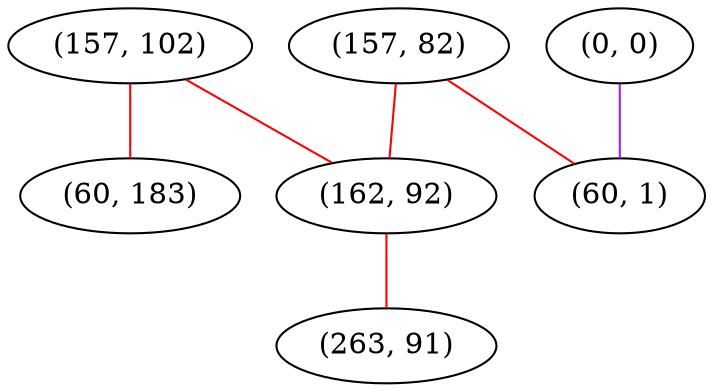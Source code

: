 graph "" {
"(157, 102)";
"(0, 0)";
"(157, 82)";
"(162, 92)";
"(263, 91)";
"(60, 183)";
"(60, 1)";
"(157, 102)" -- "(60, 183)"  [color=red, key=0, weight=1];
"(157, 102)" -- "(162, 92)"  [color=red, key=0, weight=1];
"(0, 0)" -- "(60, 1)"  [color=purple, key=0, weight=4];
"(157, 82)" -- "(60, 1)"  [color=red, key=0, weight=1];
"(157, 82)" -- "(162, 92)"  [color=red, key=0, weight=1];
"(162, 92)" -- "(263, 91)"  [color=red, key=0, weight=1];
}
